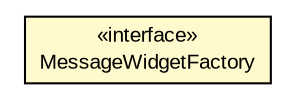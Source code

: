 #!/usr/local/bin/dot
#
# Class diagram 
# Generated by UMLGraph version R5_6-24-gf6e263 (http://www.umlgraph.org/)
#

digraph G {
	edge [fontname="arial",fontsize=10,labelfontname="arial",labelfontsize=10];
	node [fontname="arial",fontsize=10,shape=plaintext];
	nodesep=0.25;
	ranksep=0.5;
	rankdir=LR;
	// com.gwtplatform.carstore.client.application.widget.message.ui.MessageWidgetFactory
	c339266 [label=<<table title="com.gwtplatform.carstore.client.application.widget.message.ui.MessageWidgetFactory" border="0" cellborder="1" cellspacing="0" cellpadding="2" port="p" bgcolor="lemonChiffon" href="./MessageWidgetFactory.html">
		<tr><td><table border="0" cellspacing="0" cellpadding="1">
<tr><td align="center" balign="center"> &#171;interface&#187; </td></tr>
<tr><td align="center" balign="center"> MessageWidgetFactory </td></tr>
		</table></td></tr>
		</table>>, URL="./MessageWidgetFactory.html", fontname="arial", fontcolor="black", fontsize=10.0];
}

